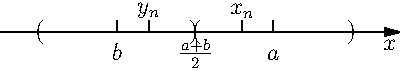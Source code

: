 size(200);
import graph;
xtick("$a$",1);
xtick("$b$",-1);
xtick(-0.6,N);
label("$y_{n}$",-0.6,align=2N);
xtick(0.6,N);
label("$x_{n}$",0.6,align=2N);
label("$\frac{a+b}{2}$",0,S);
label("$($",-2);
label("$)$",0-0.02);
label("$($",0+0.02);
label("$)$",2);
xlimits(-2.5,2.5);
xaxis("$x$",Arrow());
